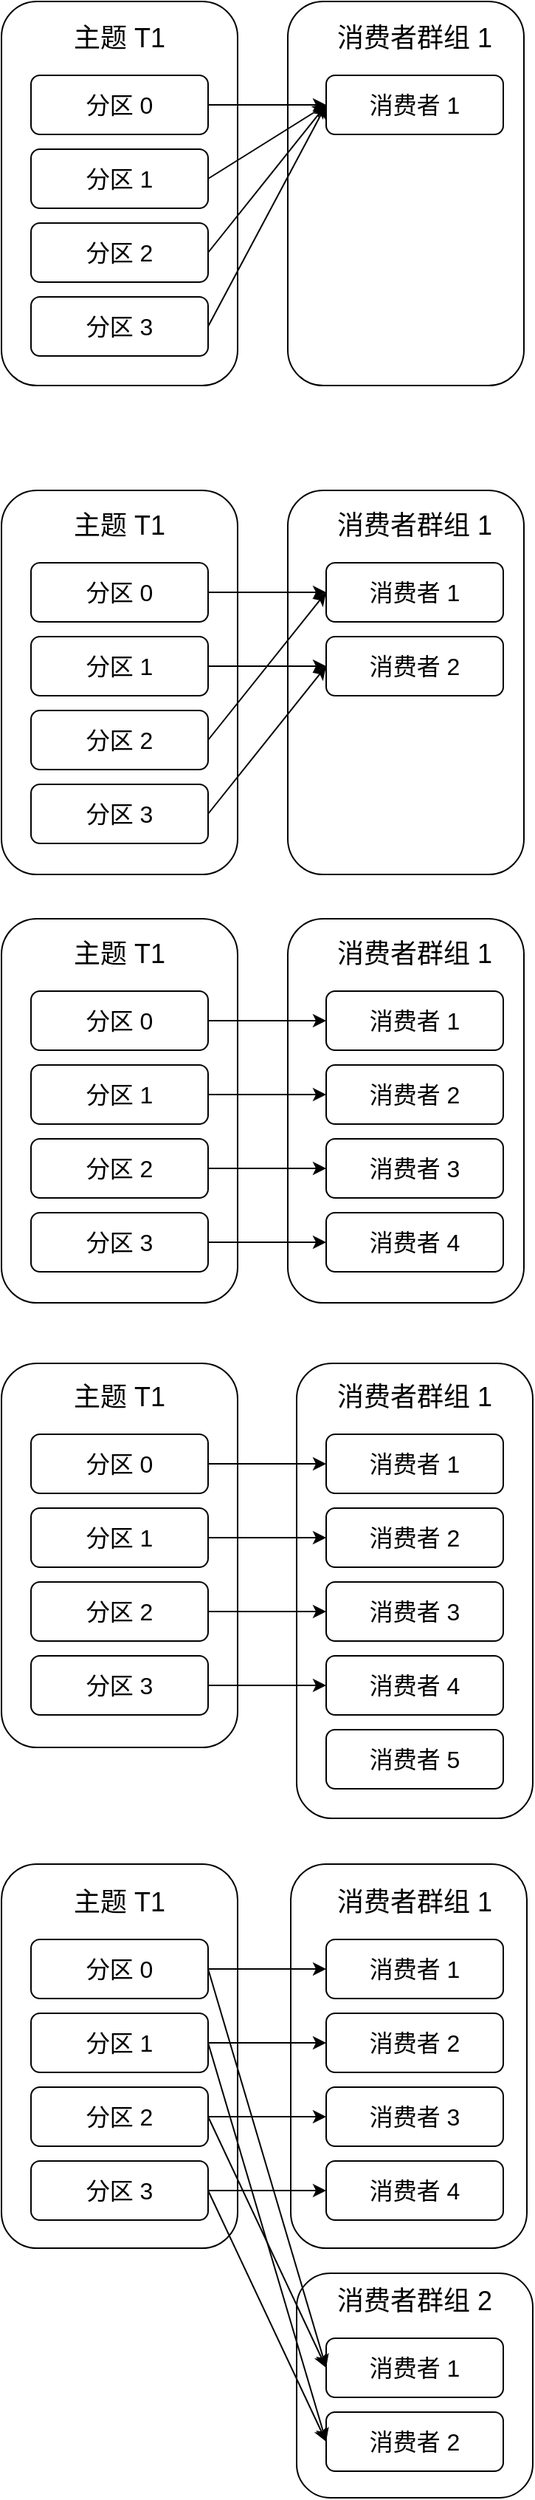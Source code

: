 <mxfile version="12.5.3" type="device"><diagram id="0SgtYKHSAzRb5g2PkTkQ" name="第 1 页"><mxGraphModel dx="1106" dy="820" grid="1" gridSize="10" guides="1" tooltips="1" connect="1" arrows="1" fold="1" page="1" pageScale="1" pageWidth="827" pageHeight="1169" math="0" shadow="0"><root><mxCell id="0"/><mxCell id="1" parent="0"/><mxCell id="BXzRPDK1wbg0idcI8CfS-105" value="" style="rounded=1;whiteSpace=wrap;html=1;" vertex="1" parent="1"><mxGeometry x="380" y="1768" width="160" height="152" as="geometry"/></mxCell><mxCell id="BXzRPDK1wbg0idcI8CfS-104" value="" style="rounded=1;whiteSpace=wrap;html=1;" vertex="1" parent="1"><mxGeometry x="376" y="1491" width="160" height="260" as="geometry"/></mxCell><mxCell id="BXzRPDK1wbg0idcI8CfS-102" value="" style="rounded=1;whiteSpace=wrap;html=1;" vertex="1" parent="1"><mxGeometry x="180" y="1491" width="160" height="260" as="geometry"/></mxCell><mxCell id="BXzRPDK1wbg0idcI8CfS-101" value="" style="rounded=1;whiteSpace=wrap;html=1;" vertex="1" parent="1"><mxGeometry x="380" y="1152" width="160" height="308" as="geometry"/></mxCell><mxCell id="BXzRPDK1wbg0idcI8CfS-100" value="" style="rounded=1;whiteSpace=wrap;html=1;" vertex="1" parent="1"><mxGeometry x="180" y="1152" width="160" height="260" as="geometry"/></mxCell><mxCell id="BXzRPDK1wbg0idcI8CfS-99" value="" style="rounded=1;whiteSpace=wrap;html=1;" vertex="1" parent="1"><mxGeometry x="374" y="851" width="160" height="260" as="geometry"/></mxCell><mxCell id="BXzRPDK1wbg0idcI8CfS-98" value="" style="rounded=1;whiteSpace=wrap;html=1;" vertex="1" parent="1"><mxGeometry x="180" y="851" width="160" height="260" as="geometry"/></mxCell><mxCell id="BXzRPDK1wbg0idcI8CfS-97" value="" style="rounded=1;whiteSpace=wrap;html=1;" vertex="1" parent="1"><mxGeometry x="374" y="561" width="160" height="260" as="geometry"/></mxCell><mxCell id="BXzRPDK1wbg0idcI8CfS-96" value="" style="rounded=1;whiteSpace=wrap;html=1;" vertex="1" parent="1"><mxGeometry x="180" y="561" width="160" height="260" as="geometry"/></mxCell><mxCell id="BXzRPDK1wbg0idcI8CfS-15" value="" style="rounded=1;whiteSpace=wrap;html=1;" vertex="1" parent="1"><mxGeometry x="374" y="230" width="160" height="260" as="geometry"/></mxCell><mxCell id="BXzRPDK1wbg0idcI8CfS-14" value="" style="rounded=1;whiteSpace=wrap;html=1;" vertex="1" parent="1"><mxGeometry x="180" y="230" width="160" height="260" as="geometry"/></mxCell><mxCell id="BXzRPDK1wbg0idcI8CfS-10" style="edgeStyle=orthogonalEdgeStyle;rounded=0;orthogonalLoop=1;jettySize=auto;html=1;exitX=1;exitY=0.5;exitDx=0;exitDy=0;entryX=0;entryY=0.5;entryDx=0;entryDy=0;" edge="1" parent="1" source="BXzRPDK1wbg0idcI8CfS-1" target="BXzRPDK1wbg0idcI8CfS-8"><mxGeometry relative="1" as="geometry"/></mxCell><mxCell id="BXzRPDK1wbg0idcI8CfS-1" value="&lt;font style=&quot;font-size: 16px&quot;&gt;分区 0&lt;/font&gt;" style="rounded=1;whiteSpace=wrap;html=1;" vertex="1" parent="1"><mxGeometry x="200" y="280" width="120" height="40" as="geometry"/></mxCell><mxCell id="BXzRPDK1wbg0idcI8CfS-3" value="&lt;font style=&quot;font-size: 16px&quot;&gt;分区 1&lt;/font&gt;" style="rounded=1;whiteSpace=wrap;html=1;" vertex="1" parent="1"><mxGeometry x="200" y="330" width="120" height="40" as="geometry"/></mxCell><mxCell id="BXzRPDK1wbg0idcI8CfS-4" value="&lt;font style=&quot;font-size: 16px&quot;&gt;分区 2&lt;/font&gt;" style="rounded=1;whiteSpace=wrap;html=1;" vertex="1" parent="1"><mxGeometry x="200" y="380" width="120" height="40" as="geometry"/></mxCell><mxCell id="BXzRPDK1wbg0idcI8CfS-5" value="&lt;font style=&quot;font-size: 16px&quot;&gt;分区 3&lt;/font&gt;" style="rounded=1;whiteSpace=wrap;html=1;" vertex="1" parent="1"><mxGeometry x="200" y="430" width="120" height="40" as="geometry"/></mxCell><mxCell id="BXzRPDK1wbg0idcI8CfS-6" value="&lt;font style=&quot;font-size: 18px&quot;&gt;主题 T1&lt;/font&gt;" style="text;html=1;strokeColor=none;fillColor=none;align=center;verticalAlign=middle;whiteSpace=wrap;rounded=0;" vertex="1" parent="1"><mxGeometry x="225" y="240" width="70" height="30" as="geometry"/></mxCell><mxCell id="BXzRPDK1wbg0idcI8CfS-8" value="&lt;font style=&quot;font-size: 16px&quot;&gt;消费者 1&lt;/font&gt;" style="rounded=1;whiteSpace=wrap;html=1;" vertex="1" parent="1"><mxGeometry x="400" y="280" width="120" height="40" as="geometry"/></mxCell><mxCell id="BXzRPDK1wbg0idcI8CfS-9" value="&lt;font style=&quot;font-size: 18px&quot;&gt;消费者群组 1&lt;/font&gt;" style="text;html=1;strokeColor=none;fillColor=none;align=center;verticalAlign=middle;whiteSpace=wrap;rounded=0;" vertex="1" parent="1"><mxGeometry x="405" y="240" width="110" height="30" as="geometry"/></mxCell><mxCell id="BXzRPDK1wbg0idcI8CfS-11" value="" style="endArrow=classic;html=1;exitX=1;exitY=0.5;exitDx=0;exitDy=0;entryX=0;entryY=0.5;entryDx=0;entryDy=0;" edge="1" parent="1" source="BXzRPDK1wbg0idcI8CfS-3" target="BXzRPDK1wbg0idcI8CfS-8"><mxGeometry width="50" height="50" relative="1" as="geometry"><mxPoint x="380" y="500" as="sourcePoint"/><mxPoint x="430" y="450" as="targetPoint"/></mxGeometry></mxCell><mxCell id="BXzRPDK1wbg0idcI8CfS-12" value="" style="endArrow=classic;html=1;exitX=1;exitY=0.5;exitDx=0;exitDy=0;entryX=0;entryY=0.5;entryDx=0;entryDy=0;" edge="1" parent="1" source="BXzRPDK1wbg0idcI8CfS-4" target="BXzRPDK1wbg0idcI8CfS-8"><mxGeometry width="50" height="50" relative="1" as="geometry"><mxPoint x="350" y="490" as="sourcePoint"/><mxPoint x="400" y="440" as="targetPoint"/></mxGeometry></mxCell><mxCell id="BXzRPDK1wbg0idcI8CfS-13" value="" style="endArrow=classic;html=1;exitX=1;exitY=0.5;exitDx=0;exitDy=0;entryX=0;entryY=0.5;entryDx=0;entryDy=0;" edge="1" parent="1" source="BXzRPDK1wbg0idcI8CfS-5" target="BXzRPDK1wbg0idcI8CfS-8"><mxGeometry width="50" height="50" relative="1" as="geometry"><mxPoint x="330" y="490" as="sourcePoint"/><mxPoint x="380" y="440" as="targetPoint"/></mxGeometry></mxCell><mxCell id="BXzRPDK1wbg0idcI8CfS-18" style="edgeStyle=orthogonalEdgeStyle;rounded=0;orthogonalLoop=1;jettySize=auto;html=1;exitX=1;exitY=0.5;exitDx=0;exitDy=0;entryX=0;entryY=0.5;entryDx=0;entryDy=0;" edge="1" parent="1" source="BXzRPDK1wbg0idcI8CfS-19" target="BXzRPDK1wbg0idcI8CfS-24"><mxGeometry relative="1" as="geometry"/></mxCell><mxCell id="BXzRPDK1wbg0idcI8CfS-19" value="&lt;font style=&quot;font-size: 16px&quot;&gt;分区 0&lt;/font&gt;" style="rounded=1;whiteSpace=wrap;html=1;" vertex="1" parent="1"><mxGeometry x="200" y="610" width="120" height="40" as="geometry"/></mxCell><mxCell id="BXzRPDK1wbg0idcI8CfS-30" style="edgeStyle=orthogonalEdgeStyle;rounded=0;orthogonalLoop=1;jettySize=auto;html=1;entryX=0;entryY=0.5;entryDx=0;entryDy=0;" edge="1" parent="1" source="BXzRPDK1wbg0idcI8CfS-20" target="BXzRPDK1wbg0idcI8CfS-29"><mxGeometry relative="1" as="geometry"/></mxCell><mxCell id="BXzRPDK1wbg0idcI8CfS-20" value="&lt;font style=&quot;font-size: 16px&quot;&gt;分区 1&lt;/font&gt;" style="rounded=1;whiteSpace=wrap;html=1;" vertex="1" parent="1"><mxGeometry x="200" y="660" width="120" height="40" as="geometry"/></mxCell><mxCell id="BXzRPDK1wbg0idcI8CfS-21" value="&lt;font style=&quot;font-size: 16px&quot;&gt;分区 2&lt;/font&gt;" style="rounded=1;whiteSpace=wrap;html=1;" vertex="1" parent="1"><mxGeometry x="200" y="710" width="120" height="40" as="geometry"/></mxCell><mxCell id="BXzRPDK1wbg0idcI8CfS-22" value="&lt;font style=&quot;font-size: 16px&quot;&gt;分区 3&lt;/font&gt;" style="rounded=1;whiteSpace=wrap;html=1;" vertex="1" parent="1"><mxGeometry x="200" y="760" width="120" height="40" as="geometry"/></mxCell><mxCell id="BXzRPDK1wbg0idcI8CfS-23" value="&lt;font style=&quot;font-size: 18px&quot;&gt;主题 T1&lt;/font&gt;" style="text;html=1;strokeColor=none;fillColor=none;align=center;verticalAlign=middle;whiteSpace=wrap;rounded=0;" vertex="1" parent="1"><mxGeometry x="225" y="570" width="70" height="30" as="geometry"/></mxCell><mxCell id="BXzRPDK1wbg0idcI8CfS-24" value="&lt;font style=&quot;font-size: 16px&quot;&gt;消费者 1&lt;/font&gt;" style="rounded=1;whiteSpace=wrap;html=1;" vertex="1" parent="1"><mxGeometry x="400" y="610" width="120" height="40" as="geometry"/></mxCell><mxCell id="BXzRPDK1wbg0idcI8CfS-25" value="&lt;font style=&quot;font-size: 18px&quot;&gt;消费者群组 1&lt;/font&gt;" style="text;html=1;strokeColor=none;fillColor=none;align=center;verticalAlign=middle;whiteSpace=wrap;rounded=0;" vertex="1" parent="1"><mxGeometry x="405" y="570" width="110" height="30" as="geometry"/></mxCell><mxCell id="BXzRPDK1wbg0idcI8CfS-29" value="&lt;font style=&quot;font-size: 16px&quot;&gt;消费者 2&lt;/font&gt;" style="rounded=1;whiteSpace=wrap;html=1;" vertex="1" parent="1"><mxGeometry x="400" y="660" width="120" height="40" as="geometry"/></mxCell><mxCell id="BXzRPDK1wbg0idcI8CfS-31" value="" style="endArrow=classic;html=1;exitX=1;exitY=0.5;exitDx=0;exitDy=0;entryX=0;entryY=0.5;entryDx=0;entryDy=0;" edge="1" parent="1" source="BXzRPDK1wbg0idcI8CfS-21" target="BXzRPDK1wbg0idcI8CfS-24"><mxGeometry width="50" height="50" relative="1" as="geometry"><mxPoint x="370" y="830" as="sourcePoint"/><mxPoint x="420" y="780" as="targetPoint"/></mxGeometry></mxCell><mxCell id="BXzRPDK1wbg0idcI8CfS-32" value="" style="endArrow=classic;html=1;exitX=1;exitY=0.5;exitDx=0;exitDy=0;entryX=0;entryY=0.5;entryDx=0;entryDy=0;" edge="1" parent="1" source="BXzRPDK1wbg0idcI8CfS-22" target="BXzRPDK1wbg0idcI8CfS-29"><mxGeometry width="50" height="50" relative="1" as="geometry"><mxPoint x="380" y="850" as="sourcePoint"/><mxPoint x="430" y="800" as="targetPoint"/></mxGeometry></mxCell><mxCell id="BXzRPDK1wbg0idcI8CfS-33" style="edgeStyle=orthogonalEdgeStyle;rounded=0;orthogonalLoop=1;jettySize=auto;html=1;exitX=1;exitY=0.5;exitDx=0;exitDy=0;entryX=0;entryY=0.5;entryDx=0;entryDy=0;" edge="1" parent="1" source="BXzRPDK1wbg0idcI8CfS-34" target="BXzRPDK1wbg0idcI8CfS-40"><mxGeometry relative="1" as="geometry"/></mxCell><mxCell id="BXzRPDK1wbg0idcI8CfS-34" value="&lt;font style=&quot;font-size: 16px&quot;&gt;分区 0&lt;/font&gt;" style="rounded=1;whiteSpace=wrap;html=1;" vertex="1" parent="1"><mxGeometry x="200" y="900" width="120" height="40" as="geometry"/></mxCell><mxCell id="BXzRPDK1wbg0idcI8CfS-35" style="edgeStyle=orthogonalEdgeStyle;rounded=0;orthogonalLoop=1;jettySize=auto;html=1;entryX=0;entryY=0.5;entryDx=0;entryDy=0;" edge="1" parent="1" source="BXzRPDK1wbg0idcI8CfS-36" target="BXzRPDK1wbg0idcI8CfS-42"><mxGeometry relative="1" as="geometry"/></mxCell><mxCell id="BXzRPDK1wbg0idcI8CfS-36" value="&lt;font style=&quot;font-size: 16px&quot;&gt;分区 1&lt;/font&gt;" style="rounded=1;whiteSpace=wrap;html=1;" vertex="1" parent="1"><mxGeometry x="200" y="950" width="120" height="40" as="geometry"/></mxCell><mxCell id="BXzRPDK1wbg0idcI8CfS-47" style="edgeStyle=orthogonalEdgeStyle;rounded=0;orthogonalLoop=1;jettySize=auto;html=1;exitX=1;exitY=0.5;exitDx=0;exitDy=0;entryX=0;entryY=0.5;entryDx=0;entryDy=0;" edge="1" parent="1" source="BXzRPDK1wbg0idcI8CfS-37" target="BXzRPDK1wbg0idcI8CfS-45"><mxGeometry relative="1" as="geometry"/></mxCell><mxCell id="BXzRPDK1wbg0idcI8CfS-37" value="&lt;font style=&quot;font-size: 16px&quot;&gt;分区 2&lt;/font&gt;" style="rounded=1;whiteSpace=wrap;html=1;" vertex="1" parent="1"><mxGeometry x="200" y="1000" width="120" height="40" as="geometry"/></mxCell><mxCell id="BXzRPDK1wbg0idcI8CfS-48" style="edgeStyle=orthogonalEdgeStyle;rounded=0;orthogonalLoop=1;jettySize=auto;html=1;" edge="1" parent="1" source="BXzRPDK1wbg0idcI8CfS-38" target="BXzRPDK1wbg0idcI8CfS-46"><mxGeometry relative="1" as="geometry"/></mxCell><mxCell id="BXzRPDK1wbg0idcI8CfS-38" value="&lt;font style=&quot;font-size: 16px&quot;&gt;分区 3&lt;/font&gt;" style="rounded=1;whiteSpace=wrap;html=1;" vertex="1" parent="1"><mxGeometry x="200" y="1050" width="120" height="40" as="geometry"/></mxCell><mxCell id="BXzRPDK1wbg0idcI8CfS-39" value="&lt;font style=&quot;font-size: 18px&quot;&gt;主题 T1&lt;/font&gt;" style="text;html=1;strokeColor=none;fillColor=none;align=center;verticalAlign=middle;whiteSpace=wrap;rounded=0;" vertex="1" parent="1"><mxGeometry x="225" y="860" width="70" height="30" as="geometry"/></mxCell><mxCell id="BXzRPDK1wbg0idcI8CfS-40" value="&lt;font style=&quot;font-size: 16px&quot;&gt;消费者 1&lt;/font&gt;" style="rounded=1;whiteSpace=wrap;html=1;" vertex="1" parent="1"><mxGeometry x="400" y="900" width="120" height="40" as="geometry"/></mxCell><mxCell id="BXzRPDK1wbg0idcI8CfS-41" value="&lt;font style=&quot;font-size: 18px&quot;&gt;消费者群组 1&lt;/font&gt;" style="text;html=1;strokeColor=none;fillColor=none;align=center;verticalAlign=middle;whiteSpace=wrap;rounded=0;" vertex="1" parent="1"><mxGeometry x="405" y="860" width="110" height="30" as="geometry"/></mxCell><mxCell id="BXzRPDK1wbg0idcI8CfS-42" value="&lt;font style=&quot;font-size: 16px&quot;&gt;消费者 2&lt;/font&gt;" style="rounded=1;whiteSpace=wrap;html=1;" vertex="1" parent="1"><mxGeometry x="400" y="950" width="120" height="40" as="geometry"/></mxCell><mxCell id="BXzRPDK1wbg0idcI8CfS-45" value="&lt;font style=&quot;font-size: 16px&quot;&gt;消费者 3&lt;/font&gt;" style="rounded=1;whiteSpace=wrap;html=1;" vertex="1" parent="1"><mxGeometry x="400" y="1000" width="120" height="40" as="geometry"/></mxCell><mxCell id="BXzRPDK1wbg0idcI8CfS-46" value="&lt;font style=&quot;font-size: 16px&quot;&gt;消费者 4&lt;/font&gt;" style="rounded=1;whiteSpace=wrap;html=1;" vertex="1" parent="1"><mxGeometry x="400" y="1050" width="120" height="40" as="geometry"/></mxCell><mxCell id="BXzRPDK1wbg0idcI8CfS-49" style="edgeStyle=orthogonalEdgeStyle;rounded=0;orthogonalLoop=1;jettySize=auto;html=1;exitX=1;exitY=0.5;exitDx=0;exitDy=0;entryX=0;entryY=0.5;entryDx=0;entryDy=0;" edge="1" parent="1" source="BXzRPDK1wbg0idcI8CfS-50" target="BXzRPDK1wbg0idcI8CfS-58"><mxGeometry relative="1" as="geometry"/></mxCell><mxCell id="BXzRPDK1wbg0idcI8CfS-50" value="&lt;font style=&quot;font-size: 16px&quot;&gt;分区 0&lt;/font&gt;" style="rounded=1;whiteSpace=wrap;html=1;" vertex="1" parent="1"><mxGeometry x="200" y="1200" width="120" height="40" as="geometry"/></mxCell><mxCell id="BXzRPDK1wbg0idcI8CfS-51" style="edgeStyle=orthogonalEdgeStyle;rounded=0;orthogonalLoop=1;jettySize=auto;html=1;entryX=0;entryY=0.5;entryDx=0;entryDy=0;" edge="1" parent="1" source="BXzRPDK1wbg0idcI8CfS-52" target="BXzRPDK1wbg0idcI8CfS-60"><mxGeometry relative="1" as="geometry"/></mxCell><mxCell id="BXzRPDK1wbg0idcI8CfS-52" value="&lt;font style=&quot;font-size: 16px&quot;&gt;分区 1&lt;/font&gt;" style="rounded=1;whiteSpace=wrap;html=1;" vertex="1" parent="1"><mxGeometry x="200" y="1250" width="120" height="40" as="geometry"/></mxCell><mxCell id="BXzRPDK1wbg0idcI8CfS-53" style="edgeStyle=orthogonalEdgeStyle;rounded=0;orthogonalLoop=1;jettySize=auto;html=1;exitX=1;exitY=0.5;exitDx=0;exitDy=0;entryX=0;entryY=0.5;entryDx=0;entryDy=0;" edge="1" parent="1" source="BXzRPDK1wbg0idcI8CfS-54" target="BXzRPDK1wbg0idcI8CfS-61"><mxGeometry relative="1" as="geometry"/></mxCell><mxCell id="BXzRPDK1wbg0idcI8CfS-54" value="&lt;font style=&quot;font-size: 16px&quot;&gt;分区 2&lt;/font&gt;" style="rounded=1;whiteSpace=wrap;html=1;" vertex="1" parent="1"><mxGeometry x="200" y="1300" width="120" height="40" as="geometry"/></mxCell><mxCell id="BXzRPDK1wbg0idcI8CfS-55" style="edgeStyle=orthogonalEdgeStyle;rounded=0;orthogonalLoop=1;jettySize=auto;html=1;" edge="1" parent="1" source="BXzRPDK1wbg0idcI8CfS-56" target="BXzRPDK1wbg0idcI8CfS-62"><mxGeometry relative="1" as="geometry"/></mxCell><mxCell id="BXzRPDK1wbg0idcI8CfS-56" value="&lt;font style=&quot;font-size: 16px&quot;&gt;分区 3&lt;/font&gt;" style="rounded=1;whiteSpace=wrap;html=1;" vertex="1" parent="1"><mxGeometry x="200" y="1350" width="120" height="40" as="geometry"/></mxCell><mxCell id="BXzRPDK1wbg0idcI8CfS-57" value="&lt;font style=&quot;font-size: 18px&quot;&gt;主题 T1&lt;/font&gt;" style="text;html=1;strokeColor=none;fillColor=none;align=center;verticalAlign=middle;whiteSpace=wrap;rounded=0;" vertex="1" parent="1"><mxGeometry x="225" y="1160" width="70" height="30" as="geometry"/></mxCell><mxCell id="BXzRPDK1wbg0idcI8CfS-58" value="&lt;font style=&quot;font-size: 16px&quot;&gt;消费者 1&lt;/font&gt;" style="rounded=1;whiteSpace=wrap;html=1;" vertex="1" parent="1"><mxGeometry x="400" y="1200" width="120" height="40" as="geometry"/></mxCell><mxCell id="BXzRPDK1wbg0idcI8CfS-59" value="&lt;font style=&quot;font-size: 18px&quot;&gt;消费者群组 1&lt;/font&gt;" style="text;html=1;strokeColor=none;fillColor=none;align=center;verticalAlign=middle;whiteSpace=wrap;rounded=0;" vertex="1" parent="1"><mxGeometry x="405" y="1160" width="110" height="30" as="geometry"/></mxCell><mxCell id="BXzRPDK1wbg0idcI8CfS-60" value="&lt;font style=&quot;font-size: 16px&quot;&gt;消费者 2&lt;/font&gt;" style="rounded=1;whiteSpace=wrap;html=1;" vertex="1" parent="1"><mxGeometry x="400" y="1250" width="120" height="40" as="geometry"/></mxCell><mxCell id="BXzRPDK1wbg0idcI8CfS-61" value="&lt;font style=&quot;font-size: 16px&quot;&gt;消费者 3&lt;/font&gt;" style="rounded=1;whiteSpace=wrap;html=1;" vertex="1" parent="1"><mxGeometry x="400" y="1300" width="120" height="40" as="geometry"/></mxCell><mxCell id="BXzRPDK1wbg0idcI8CfS-62" value="&lt;font style=&quot;font-size: 16px&quot;&gt;消费者 4&lt;/font&gt;" style="rounded=1;whiteSpace=wrap;html=1;" vertex="1" parent="1"><mxGeometry x="400" y="1350" width="120" height="40" as="geometry"/></mxCell><mxCell id="BXzRPDK1wbg0idcI8CfS-63" value="&lt;font style=&quot;font-size: 16px&quot;&gt;消费者 5&lt;/font&gt;" style="rounded=1;whiteSpace=wrap;html=1;" vertex="1" parent="1"><mxGeometry x="400" y="1400" width="120" height="40" as="geometry"/></mxCell><mxCell id="BXzRPDK1wbg0idcI8CfS-64" style="edgeStyle=orthogonalEdgeStyle;rounded=0;orthogonalLoop=1;jettySize=auto;html=1;exitX=1;exitY=0.5;exitDx=0;exitDy=0;entryX=0;entryY=0.5;entryDx=0;entryDy=0;" edge="1" parent="1" source="BXzRPDK1wbg0idcI8CfS-65" target="BXzRPDK1wbg0idcI8CfS-73"><mxGeometry relative="1" as="geometry"/></mxCell><mxCell id="BXzRPDK1wbg0idcI8CfS-65" value="&lt;font style=&quot;font-size: 16px&quot;&gt;分区 0&lt;/font&gt;" style="rounded=1;whiteSpace=wrap;html=1;" vertex="1" parent="1"><mxGeometry x="200" y="1542" width="120" height="40" as="geometry"/></mxCell><mxCell id="BXzRPDK1wbg0idcI8CfS-66" style="edgeStyle=orthogonalEdgeStyle;rounded=0;orthogonalLoop=1;jettySize=auto;html=1;entryX=0;entryY=0.5;entryDx=0;entryDy=0;" edge="1" parent="1" source="BXzRPDK1wbg0idcI8CfS-67" target="BXzRPDK1wbg0idcI8CfS-75"><mxGeometry relative="1" as="geometry"/></mxCell><mxCell id="BXzRPDK1wbg0idcI8CfS-67" value="&lt;font style=&quot;font-size: 16px&quot;&gt;分区 1&lt;/font&gt;" style="rounded=1;whiteSpace=wrap;html=1;" vertex="1" parent="1"><mxGeometry x="200" y="1592" width="120" height="40" as="geometry"/></mxCell><mxCell id="BXzRPDK1wbg0idcI8CfS-68" style="edgeStyle=orthogonalEdgeStyle;rounded=0;orthogonalLoop=1;jettySize=auto;html=1;exitX=1;exitY=0.5;exitDx=0;exitDy=0;entryX=0;entryY=0.5;entryDx=0;entryDy=0;" edge="1" parent="1" source="BXzRPDK1wbg0idcI8CfS-69" target="BXzRPDK1wbg0idcI8CfS-76"><mxGeometry relative="1" as="geometry"/></mxCell><mxCell id="BXzRPDK1wbg0idcI8CfS-69" value="&lt;font style=&quot;font-size: 16px&quot;&gt;分区 2&lt;/font&gt;" style="rounded=1;whiteSpace=wrap;html=1;" vertex="1" parent="1"><mxGeometry x="200" y="1642" width="120" height="40" as="geometry"/></mxCell><mxCell id="BXzRPDK1wbg0idcI8CfS-70" style="edgeStyle=orthogonalEdgeStyle;rounded=0;orthogonalLoop=1;jettySize=auto;html=1;" edge="1" parent="1" source="BXzRPDK1wbg0idcI8CfS-71" target="BXzRPDK1wbg0idcI8CfS-77"><mxGeometry relative="1" as="geometry"/></mxCell><mxCell id="BXzRPDK1wbg0idcI8CfS-71" value="&lt;font style=&quot;font-size: 16px&quot;&gt;分区 3&lt;/font&gt;" style="rounded=1;whiteSpace=wrap;html=1;" vertex="1" parent="1"><mxGeometry x="200" y="1692" width="120" height="40" as="geometry"/></mxCell><mxCell id="BXzRPDK1wbg0idcI8CfS-72" value="&lt;font style=&quot;font-size: 18px&quot;&gt;主题 T1&lt;/font&gt;" style="text;html=1;strokeColor=none;fillColor=none;align=center;verticalAlign=middle;whiteSpace=wrap;rounded=0;" vertex="1" parent="1"><mxGeometry x="225" y="1502" width="70" height="30" as="geometry"/></mxCell><mxCell id="BXzRPDK1wbg0idcI8CfS-73" value="&lt;font style=&quot;font-size: 16px&quot;&gt;消费者 1&lt;/font&gt;" style="rounded=1;whiteSpace=wrap;html=1;" vertex="1" parent="1"><mxGeometry x="400" y="1542" width="120" height="40" as="geometry"/></mxCell><mxCell id="BXzRPDK1wbg0idcI8CfS-74" value="&lt;font style=&quot;font-size: 18px&quot;&gt;消费者群组 1&lt;/font&gt;" style="text;html=1;strokeColor=none;fillColor=none;align=center;verticalAlign=middle;whiteSpace=wrap;rounded=0;" vertex="1" parent="1"><mxGeometry x="405" y="1502" width="110" height="30" as="geometry"/></mxCell><mxCell id="BXzRPDK1wbg0idcI8CfS-75" value="&lt;font style=&quot;font-size: 16px&quot;&gt;消费者 2&lt;/font&gt;" style="rounded=1;whiteSpace=wrap;html=1;" vertex="1" parent="1"><mxGeometry x="400" y="1592" width="120" height="40" as="geometry"/></mxCell><mxCell id="BXzRPDK1wbg0idcI8CfS-76" value="&lt;font style=&quot;font-size: 16px&quot;&gt;消费者 3&lt;/font&gt;" style="rounded=1;whiteSpace=wrap;html=1;" vertex="1" parent="1"><mxGeometry x="400" y="1642" width="120" height="40" as="geometry"/></mxCell><mxCell id="BXzRPDK1wbg0idcI8CfS-77" value="&lt;font style=&quot;font-size: 16px&quot;&gt;消费者 4&lt;/font&gt;" style="rounded=1;whiteSpace=wrap;html=1;" vertex="1" parent="1"><mxGeometry x="400" y="1692" width="120" height="40" as="geometry"/></mxCell><mxCell id="BXzRPDK1wbg0idcI8CfS-87" value="&lt;font style=&quot;font-size: 16px&quot;&gt;消费者 1&lt;/font&gt;" style="rounded=1;whiteSpace=wrap;html=1;" vertex="1" parent="1"><mxGeometry x="400" y="1812" width="120" height="40" as="geometry"/></mxCell><mxCell id="BXzRPDK1wbg0idcI8CfS-88" value="&lt;font style=&quot;font-size: 18px&quot;&gt;消费者群组 2&lt;/font&gt;" style="text;html=1;strokeColor=none;fillColor=none;align=center;verticalAlign=middle;whiteSpace=wrap;rounded=0;" vertex="1" parent="1"><mxGeometry x="405" y="1772" width="110" height="30" as="geometry"/></mxCell><mxCell id="BXzRPDK1wbg0idcI8CfS-89" value="&lt;font style=&quot;font-size: 16px&quot;&gt;消费者 2&lt;/font&gt;" style="rounded=1;whiteSpace=wrap;html=1;" vertex="1" parent="1"><mxGeometry x="400" y="1862" width="120" height="40" as="geometry"/></mxCell><mxCell id="BXzRPDK1wbg0idcI8CfS-92" value="" style="endArrow=classic;html=1;exitX=1;exitY=0.5;exitDx=0;exitDy=0;entryX=0;entryY=0.5;entryDx=0;entryDy=0;" edge="1" parent="1" source="BXzRPDK1wbg0idcI8CfS-65" target="BXzRPDK1wbg0idcI8CfS-87"><mxGeometry width="50" height="50" relative="1" as="geometry"><mxPoint x="190" y="1950" as="sourcePoint"/><mxPoint x="240" y="1900" as="targetPoint"/></mxGeometry></mxCell><mxCell id="BXzRPDK1wbg0idcI8CfS-93" value="" style="endArrow=classic;html=1;exitX=1;exitY=0.5;exitDx=0;exitDy=0;entryX=0;entryY=0.5;entryDx=0;entryDy=0;" edge="1" parent="1" source="BXzRPDK1wbg0idcI8CfS-67" target="BXzRPDK1wbg0idcI8CfS-89"><mxGeometry width="50" height="50" relative="1" as="geometry"><mxPoint x="300" y="1940" as="sourcePoint"/><mxPoint x="350" y="1890" as="targetPoint"/></mxGeometry></mxCell><mxCell id="BXzRPDK1wbg0idcI8CfS-94" value="" style="endArrow=classic;html=1;exitX=1;exitY=0.5;exitDx=0;exitDy=0;entryX=0;entryY=0.5;entryDx=0;entryDy=0;" edge="1" parent="1" source="BXzRPDK1wbg0idcI8CfS-69" target="BXzRPDK1wbg0idcI8CfS-87"><mxGeometry width="50" height="50" relative="1" as="geometry"><mxPoint x="150" y="1960" as="sourcePoint"/><mxPoint x="200" y="1910" as="targetPoint"/></mxGeometry></mxCell><mxCell id="BXzRPDK1wbg0idcI8CfS-95" value="" style="endArrow=classic;html=1;exitX=1;exitY=0.5;exitDx=0;exitDy=0;entryX=0;entryY=0.5;entryDx=0;entryDy=0;" edge="1" parent="1" source="BXzRPDK1wbg0idcI8CfS-71" target="BXzRPDK1wbg0idcI8CfS-89"><mxGeometry width="50" height="50" relative="1" as="geometry"><mxPoint x="210" y="1940" as="sourcePoint"/><mxPoint x="260" y="1890" as="targetPoint"/></mxGeometry></mxCell></root></mxGraphModel></diagram></mxfile>